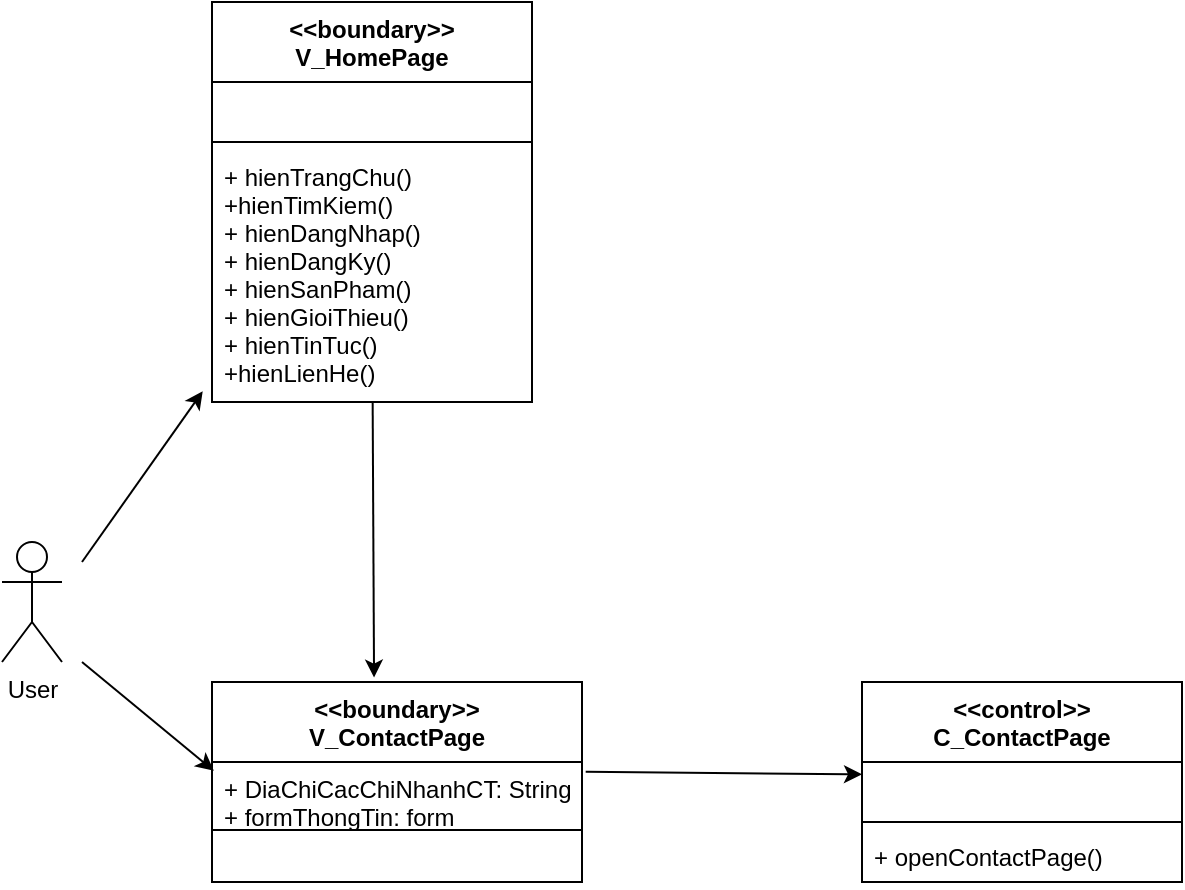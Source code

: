 <mxfile version="14.0.4" type="github">
  <diagram id="j-jNek8Vs6Zp0OdATfKV" name="Page-1">
    <mxGraphModel dx="1038" dy="548" grid="1" gridSize="10" guides="1" tooltips="1" connect="1" arrows="1" fold="1" page="1" pageScale="1" pageWidth="850" pageHeight="1100" math="0" shadow="0">
      <root>
        <mxCell id="0" />
        <mxCell id="1" parent="0" />
        <mxCell id="PXqKB6OC3jWqqJZbwXuf-1" value="User" style="shape=umlActor;verticalLabelPosition=bottom;verticalAlign=top;html=1;outlineConnect=0;" parent="1" vertex="1">
          <mxGeometry x="80" y="280" width="30" height="60" as="geometry" />
        </mxCell>
        <mxCell id="PXqKB6OC3jWqqJZbwXuf-2" value="&lt;&lt;boundary&gt;&gt;&#xa;V_ContactPage" style="swimlane;fontStyle=1;align=center;verticalAlign=top;childLayout=stackLayout;horizontal=1;startSize=40;horizontalStack=0;resizeParent=1;resizeParentMax=0;resizeLast=0;collapsible=1;marginBottom=0;" parent="1" vertex="1">
          <mxGeometry x="185" y="350" width="185" height="100" as="geometry" />
        </mxCell>
        <mxCell id="PXqKB6OC3jWqqJZbwXuf-3" value="+ DiaChiCacChiNhanhCT: String&#xa;+ formThongTin: form" style="text;strokeColor=none;fillColor=none;align=left;verticalAlign=top;spacingLeft=4;spacingRight=4;overflow=hidden;rotatable=0;points=[[0,0.5],[1,0.5]];portConstraint=eastwest;" parent="PXqKB6OC3jWqqJZbwXuf-2" vertex="1">
          <mxGeometry y="40" width="185" height="30" as="geometry" />
        </mxCell>
        <mxCell id="PXqKB6OC3jWqqJZbwXuf-4" value="" style="line;strokeWidth=1;fillColor=none;align=left;verticalAlign=middle;spacingTop=-1;spacingLeft=3;spacingRight=3;rotatable=0;labelPosition=right;points=[];portConstraint=eastwest;" parent="PXqKB6OC3jWqqJZbwXuf-2" vertex="1">
          <mxGeometry y="70" width="185" height="8" as="geometry" />
        </mxCell>
        <mxCell id="PXqKB6OC3jWqqJZbwXuf-5" value="  " style="text;strokeColor=none;fillColor=none;align=left;verticalAlign=top;spacingLeft=4;spacingRight=4;overflow=hidden;rotatable=0;points=[[0,0.5],[1,0.5]];portConstraint=eastwest;" parent="PXqKB6OC3jWqqJZbwXuf-2" vertex="1">
          <mxGeometry y="78" width="185" height="22" as="geometry" />
        </mxCell>
        <mxCell id="PXqKB6OC3jWqqJZbwXuf-6" value="&lt;&lt;control&gt;&gt;&#xa;C_ContactPage" style="swimlane;fontStyle=1;align=center;verticalAlign=top;childLayout=stackLayout;horizontal=1;startSize=40;horizontalStack=0;resizeParent=1;resizeParentMax=0;resizeLast=0;collapsible=1;marginBottom=0;" parent="1" vertex="1">
          <mxGeometry x="510" y="350" width="160" height="100" as="geometry" />
        </mxCell>
        <mxCell id="PXqKB6OC3jWqqJZbwXuf-7" value=" " style="text;strokeColor=none;fillColor=none;align=left;verticalAlign=top;spacingLeft=4;spacingRight=4;overflow=hidden;rotatable=0;points=[[0,0.5],[1,0.5]];portConstraint=eastwest;" parent="PXqKB6OC3jWqqJZbwXuf-6" vertex="1">
          <mxGeometry y="40" width="160" height="26" as="geometry" />
        </mxCell>
        <mxCell id="PXqKB6OC3jWqqJZbwXuf-8" value="" style="line;strokeWidth=1;fillColor=none;align=left;verticalAlign=middle;spacingTop=-1;spacingLeft=3;spacingRight=3;rotatable=0;labelPosition=right;points=[];portConstraint=eastwest;" parent="PXqKB6OC3jWqqJZbwXuf-6" vertex="1">
          <mxGeometry y="66" width="160" height="8" as="geometry" />
        </mxCell>
        <mxCell id="PXqKB6OC3jWqqJZbwXuf-9" value="+ openContactPage()" style="text;strokeColor=none;fillColor=none;align=left;verticalAlign=top;spacingLeft=4;spacingRight=4;overflow=hidden;rotatable=0;points=[[0,0.5],[1,0.5]];portConstraint=eastwest;" parent="PXqKB6OC3jWqqJZbwXuf-6" vertex="1">
          <mxGeometry y="74" width="160" height="26" as="geometry" />
        </mxCell>
        <mxCell id="PXqKB6OC3jWqqJZbwXuf-10" value="" style="endArrow=classic;html=1;entryX=0.005;entryY=0.146;entryDx=0;entryDy=0;entryPerimeter=0;" parent="1" target="PXqKB6OC3jWqqJZbwXuf-3" edge="1">
          <mxGeometry width="50" height="50" relative="1" as="geometry">
            <mxPoint x="120" y="340" as="sourcePoint" />
            <mxPoint x="240" y="300" as="targetPoint" />
          </mxGeometry>
        </mxCell>
        <mxCell id="PXqKB6OC3jWqqJZbwXuf-11" value="" style="endArrow=classic;html=1;exitX=1.01;exitY=0.162;exitDx=0;exitDy=0;exitPerimeter=0;entryX=0;entryY=0.238;entryDx=0;entryDy=0;entryPerimeter=0;" parent="1" source="PXqKB6OC3jWqqJZbwXuf-3" target="PXqKB6OC3jWqqJZbwXuf-7" edge="1">
          <mxGeometry width="50" height="50" relative="1" as="geometry">
            <mxPoint x="400" y="280" as="sourcePoint" />
            <mxPoint x="450" y="230" as="targetPoint" />
          </mxGeometry>
        </mxCell>
        <mxCell id="MC75S11mzwjM6RHSEPxO-1" value="&lt;&lt;boundary&gt;&gt;&#xa;V_HomePage" style="swimlane;fontStyle=1;align=center;verticalAlign=top;childLayout=stackLayout;horizontal=1;startSize=40;horizontalStack=0;resizeParent=1;resizeParentMax=0;resizeLast=0;collapsible=1;marginBottom=0;" vertex="1" parent="1">
          <mxGeometry x="185" y="10" width="160" height="200" as="geometry" />
        </mxCell>
        <mxCell id="MC75S11mzwjM6RHSEPxO-2" value="  " style="text;strokeColor=none;fillColor=none;align=left;verticalAlign=top;spacingLeft=4;spacingRight=4;overflow=hidden;rotatable=0;points=[[0,0.5],[1,0.5]];portConstraint=eastwest;" vertex="1" parent="MC75S11mzwjM6RHSEPxO-1">
          <mxGeometry y="40" width="160" height="26" as="geometry" />
        </mxCell>
        <mxCell id="MC75S11mzwjM6RHSEPxO-3" value="" style="line;strokeWidth=1;fillColor=none;align=left;verticalAlign=middle;spacingTop=-1;spacingLeft=3;spacingRight=3;rotatable=0;labelPosition=right;points=[];portConstraint=eastwest;" vertex="1" parent="MC75S11mzwjM6RHSEPxO-1">
          <mxGeometry y="66" width="160" height="8" as="geometry" />
        </mxCell>
        <mxCell id="MC75S11mzwjM6RHSEPxO-4" value="+ hienTrangChu()&#xa;+hienTimKiem()&#xa;+ hienDangNhap()&#xa;+ hienDangKy()&#xa;+ hienSanPham()&#xa;+ hienGioiThieu()&#xa;+ hienTinTuc()&#xa;+hienLienHe()" style="text;strokeColor=none;fillColor=none;align=left;verticalAlign=top;spacingLeft=4;spacingRight=4;overflow=hidden;rotatable=0;points=[[0,0.5],[1,0.5]];portConstraint=eastwest;" vertex="1" parent="MC75S11mzwjM6RHSEPxO-1">
          <mxGeometry y="74" width="160" height="126" as="geometry" />
        </mxCell>
        <mxCell id="MC75S11mzwjM6RHSEPxO-5" value="" style="endArrow=classic;html=1;entryX=0.438;entryY=-0.022;entryDx=0;entryDy=0;entryPerimeter=0;" edge="1" parent="1" source="MC75S11mzwjM6RHSEPxO-4" target="PXqKB6OC3jWqqJZbwXuf-2">
          <mxGeometry width="50" height="50" relative="1" as="geometry">
            <mxPoint x="120" y="335.628" as="sourcePoint" />
            <mxPoint x="195.8" y="414.6" as="targetPoint" />
          </mxGeometry>
        </mxCell>
        <mxCell id="MC75S11mzwjM6RHSEPxO-6" value="" style="endArrow=classic;html=1;entryX=-0.029;entryY=0.957;entryDx=0;entryDy=0;entryPerimeter=0;" edge="1" parent="1" target="MC75S11mzwjM6RHSEPxO-4">
          <mxGeometry width="50" height="50" relative="1" as="geometry">
            <mxPoint x="120" y="290" as="sourcePoint" />
            <mxPoint x="205.8" y="424.6" as="targetPoint" />
          </mxGeometry>
        </mxCell>
      </root>
    </mxGraphModel>
  </diagram>
</mxfile>
